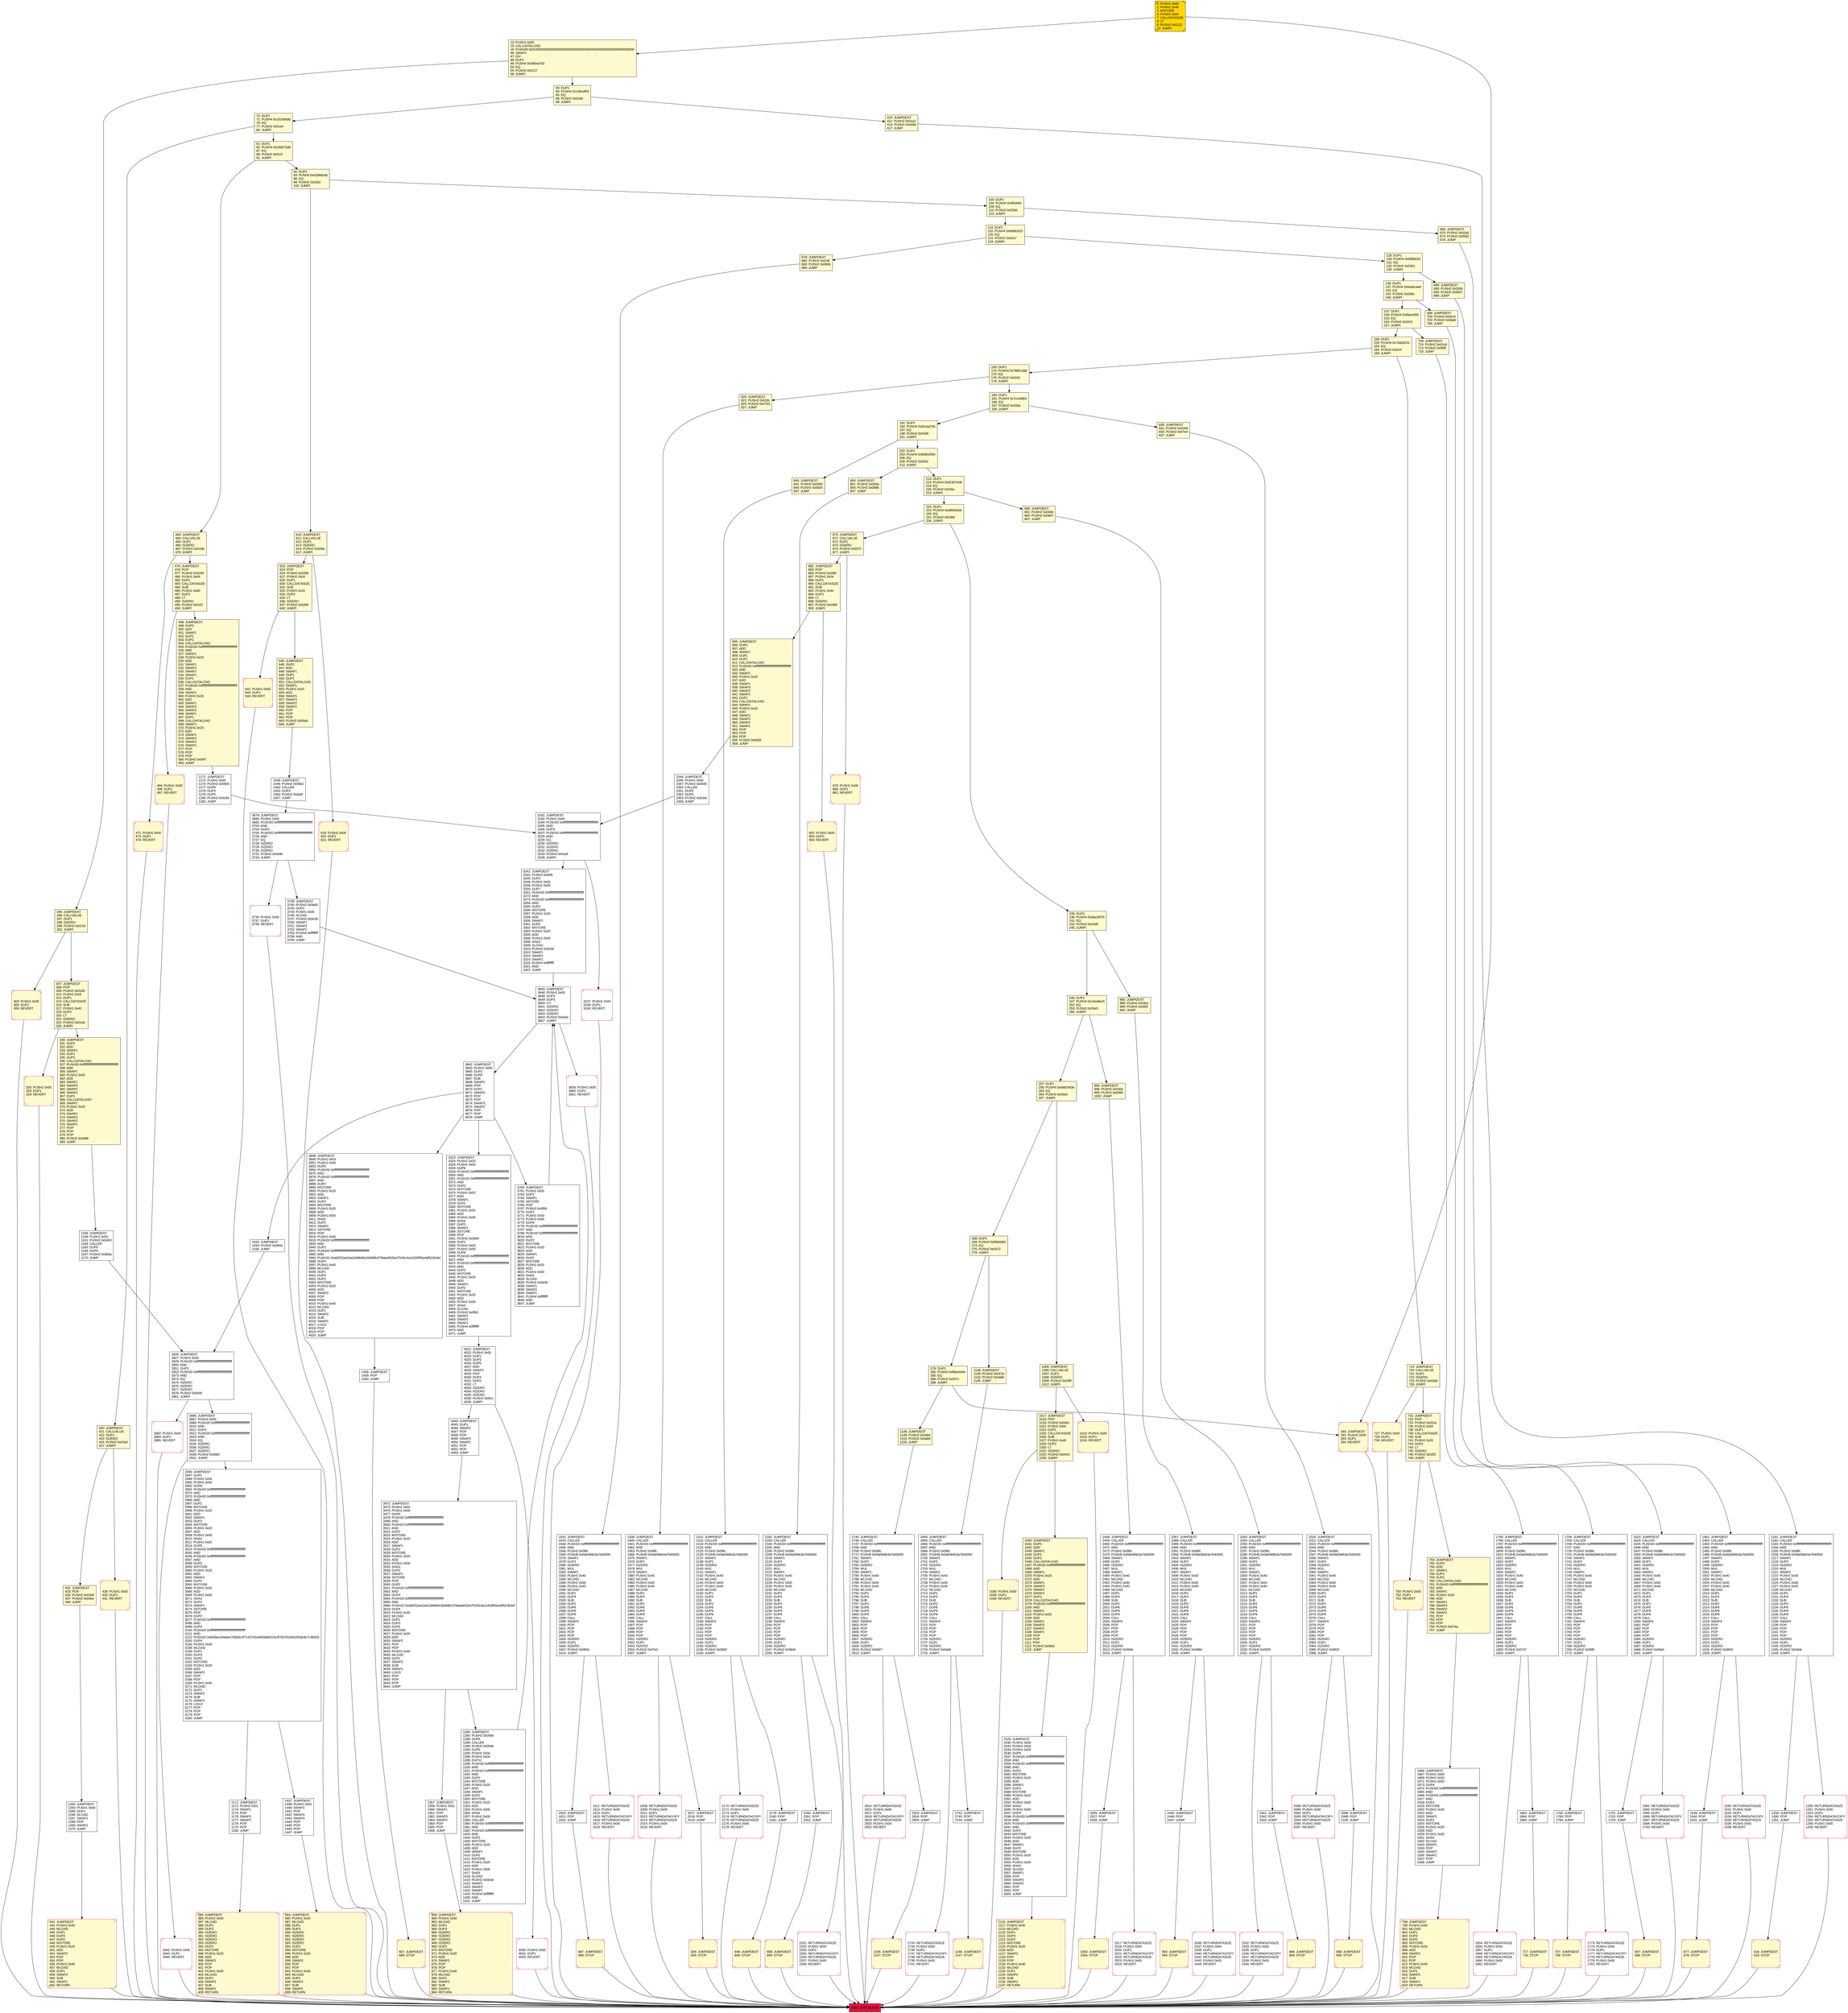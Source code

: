 digraph G {
bgcolor=transparent rankdir=UD;
node [shape=box style=filled color=black fillcolor=white fontname=arial fontcolor=black];
2341 [label="2341: JUMPDEST\l2342: POP\l2343: JUMP\l" ];
985 [label="985: JUMPDEST\l986: PUSH2 0x03e1\l989: PUSH2 0x093f\l992: JUMP\l" fillcolor=lemonchiffon ];
3237 [label="3237: PUSH1 0x00\l3239: DUP1\l3240: REVERT\l" shape=Msquare color=crimson ];
2332 [label="2332: RETURNDATASIZE\l2333: PUSH1 0x00\l2335: DUP1\l2336: RETURNDATACOPY\l2337: RETURNDATASIZE\l2338: PUSH1 0x00\l2340: REVERT\l" shape=Msquare color=crimson ];
441 [label="441: JUMPDEST\l442: PUSH1 0x40\l444: MLOAD\l445: DUP1\l446: DUP3\l447: DUP2\l448: MSTORE\l449: PUSH1 0x20\l451: ADD\l452: SWAP2\l453: POP\l454: POP\l455: PUSH1 0x40\l457: MLOAD\l458: DUP1\l459: SWAP2\l460: SUB\l461: SWAP1\l462: RETURN\l" fillcolor=lemonchiffon shape=Msquare color=crimson ];
428 [label="428: PUSH1 0x00\l430: DUP1\l431: REVERT\l" fillcolor=lemonchiffon shape=Msquare color=crimson ];
59 [label="59: DUP1\l60: PUSH4 0x149caf56\l65: EQ\l66: PUSH2 0x019a\l69: JUMPI\l" fillcolor=lemonchiffon ];
667 [label="667: JUMPDEST\l668: STOP\l" fillcolor=lemonchiffon shape=Msquare color=crimson ];
1156 [label="1156: JUMPDEST\l1157: STOP\l" fillcolor=lemonchiffon shape=Msquare color=crimson ];
850 [label="850: JUMPDEST\l851: PUSH2 0x035a\l854: PUSH2 0x0886\l857: JUMP\l" fillcolor=lemonchiffon ];
2098 [label="2098: JUMPDEST\l2099: POP\l2100: JUMP\l" ];
295 [label="295: JUMPDEST\l296: CALLVALUE\l297: DUP1\l298: ISZERO\l299: PUSH2 0x0133\l302: JUMPI\l" fillcolor=lemonchiffon ];
191 [label="191: DUP1\l192: PUSH4 0x82caa706\l197: EQ\l198: PUSH2 0x0348\l201: JUMPI\l" fillcolor=lemonchiffon ];
995 [label="995: JUMPDEST\l996: PUSH2 0x03eb\l999: PUSH2 0x0990\l1002: JUMP\l" fillcolor=lemonchiffon ];
268 [label="268: DUP1\l269: PUSH4 0xf5bfa0b2\l274: EQ\l275: PUSH2 0x0472\l278: JUMPI\l" fillcolor=lemonchiffon ];
235 [label="235: DUP1\l236: PUSH4 0xaba35f7b\l241: EQ\l242: PUSH2 0x03d9\l245: JUMPI\l" fillcolor=lemonchiffon ];
1785 [label="1785: JUMPDEST\l1786: CALLER\l1787: PUSH20 0xffffffffffffffffffffffffffffffffffffffff\l1808: AND\l1809: PUSH2 0x08fc\l1812: PUSH8 0x0de0b6b3a7640000\l1821: SWAP1\l1822: DUP2\l1823: ISZERO\l1824: MUL\l1825: SWAP1\l1826: PUSH1 0x40\l1828: MLOAD\l1829: PUSH1 0x00\l1831: PUSH1 0x40\l1833: MLOAD\l1834: DUP1\l1835: DUP4\l1836: SUB\l1837: DUP2\l1838: DUP6\l1839: DUP9\l1840: DUP9\l1841: CALL\l1842: SWAP4\l1843: POP\l1844: POP\l1845: POP\l1846: POP\l1847: ISZERO\l1848: DUP1\l1849: ISZERO\l1850: PUSH2 0x0747\l1853: JUMPI\l" ];
3662 [label="3662: JUMPDEST\l3663: PUSH1 0x00\l3665: DUP3\l3666: DUP5\l3667: SUB\l3668: SWAP1\l3669: POP\l3670: DUP1\l3671: SWAP2\l3672: POP\l3673: POP\l3674: SWAP3\l3675: SWAP2\l3676: POP\l3677: POP\l3678: JUMP\l" ];
136 [label="136: DUP1\l137: PUSH4 0x6aa6caa4\l142: EQ\l143: PUSH2 0x02bb\l146: JUMPI\l" fillcolor=lemonchiffon ];
641 [label="641: PUSH1 0x00\l643: DUP1\l644: REVERT\l" fillcolor=lemonchiffon shape=Msquare color=crimson ];
2823 [label="2823: JUMPDEST\l2824: POP\l2825: JUMP\l" ];
622 [label="622: JUMPDEST\l623: POP\l624: PUSH2 0x029b\l627: PUSH1 0x04\l629: DUP1\l630: CALLDATASIZE\l631: SUB\l632: PUSH1 0x20\l634: DUP2\l635: LT\l636: ISZERO\l637: PUSH2 0x0285\l640: JUMPI\l" fillcolor=lemonchiffon ];
2886 [label="2886: JUMPDEST\l2887: PUSH1 0x00\l2889: PUSH20 0xffffffffffffffffffffffffffffffffffffffff\l2910: AND\l2911: DUP4\l2912: PUSH20 0xffffffffffffffffffffffffffffffffffffffff\l2933: AND\l2934: EQ\l2935: ISZERO\l2936: ISZERO\l2937: ISZERO\l2938: PUSH2 0x0b82\l2941: JUMPI\l" ];
1939 [label="1939: JUMPDEST\l1940: CALLER\l1941: PUSH20 0xffffffffffffffffffffffffffffffffffffffff\l1962: AND\l1963: PUSH2 0x08fc\l1966: PUSH8 0x0de0b6b3a7640000\l1975: SWAP1\l1976: DUP2\l1977: ISZERO\l1978: MUL\l1979: SWAP1\l1980: PUSH1 0x40\l1982: MLOAD\l1983: PUSH1 0x00\l1985: PUSH1 0x40\l1987: MLOAD\l1988: DUP1\l1989: DUP4\l1990: SUB\l1991: DUP2\l1992: DUP6\l1993: DUP9\l1994: DUP9\l1995: CALL\l1996: SWAP4\l1997: POP\l1998: POP\l1999: POP\l2000: POP\l2001: ISZERO\l2002: DUP1\l2003: ISZERO\l2004: PUSH2 0x07e1\l2007: JUMPI\l" ];
901 [label="901: PUSH1 0x00\l903: DUP1\l904: REVERT\l" fillcolor=lemonchiffon shape=Msquare color=crimson ];
1539 [label="1539: JUMPDEST\l1540: POP\l1541: JUMP\l" ];
1854 [label="1854: RETURNDATASIZE\l1855: PUSH1 0x00\l1857: DUP1\l1858: RETURNDATACOPY\l1859: RETURNDATASIZE\l1860: PUSH1 0x00\l1862: REVERT\l" shape=Msquare color=crimson ];
290 [label="290: JUMPDEST\l291: PUSH1 0x00\l293: DUP1\l294: REVERT\l" fillcolor=lemonchiffon shape=Msquare color=crimson ];
432 [label="432: JUMPDEST\l433: POP\l434: PUSH2 0x01b9\l437: PUSH2 0x04ee\l440: JUMP\l" fillcolor=lemonchiffon ];
709 [label="709: JUMPDEST\l710: PUSH2 0x02cd\l713: PUSH2 0x06f9\l716: JUMP\l" fillcolor=lemonchiffon ];
2826 [label="2826: JUMPDEST\l2827: PUSH1 0x00\l2829: PUSH20 0xffffffffffffffffffffffffffffffffffffffff\l2850: AND\l2851: DUP3\l2852: PUSH20 0xffffffffffffffffffffffffffffffffffffffff\l2873: AND\l2874: EQ\l2875: ISZERO\l2876: ISZERO\l2877: ISZERO\l2878: PUSH2 0x0b46\l2881: JUMPI\l" ];
697 [label="697: JUMPDEST\l698: STOP\l" fillcolor=lemonchiffon shape=Msquare color=crimson ];
257 [label="257: DUP1\l258: PUSH4 0xdd62ed3e\l263: EQ\l264: PUSH2 0x03ed\l267: JUMPI\l" fillcolor=lemonchiffon ];
677 [label="677: JUMPDEST\l678: STOP\l" fillcolor=lemonchiffon shape=Msquare color=crimson ];
2089 [label="2089: RETURNDATASIZE\l2090: PUSH1 0x00\l2092: DUP1\l2093: RETURNDATACOPY\l2094: RETURNDATASIZE\l2095: PUSH1 0x00\l2097: REVERT\l" shape=Msquare color=crimson ];
3241 [label="3241: JUMPDEST\l3242: PUSH2 0x0cfb\l3245: DUP2\l3246: PUSH1 0x03\l3248: PUSH1 0x00\l3250: DUP7\l3251: PUSH20 0xffffffffffffffffffffffffffffffffffffffff\l3272: AND\l3273: PUSH20 0xffffffffffffffffffffffffffffffffffffffff\l3294: AND\l3295: DUP2\l3296: MSTORE\l3297: PUSH1 0x20\l3299: ADD\l3300: SWAP1\l3301: DUP2\l3302: MSTORE\l3303: PUSH1 0x20\l3305: ADD\l3306: PUSH1 0x00\l3308: SHA3\l3309: SLOAD\l3310: PUSH2 0x0e3d\l3313: SWAP1\l3314: SWAP2\l3315: SWAP1\l3316: PUSH4 0xffffffff\l3321: AND\l3322: JUMP\l" ];
418 [label="418: JUMPDEST\l419: STOP\l" fillcolor=lemonchiffon shape=Msquare color=crimson ];
3735 [label="3735: PUSH1 0x00\l3737: DUP1\l3738: REVERT\l" shape=Msquare color=crimson ];
1171 [label="1171: JUMPDEST\l1172: PUSH1 0x01\l1174: SWAP1\l1175: POP\l1176: SWAP3\l1177: SWAP2\l1178: POP\l1179: POP\l1180: JUMP\l" ];
463 [label="463: JUMPDEST\l464: CALLVALUE\l465: DUP1\l466: ISZERO\l467: PUSH2 0x01db\l470: JUMPI\l" fillcolor=lemonchiffon ];
687 [label="687: JUMPDEST\l688: STOP\l" fillcolor=lemonchiffon shape=Msquare color=crimson ];
1448 [label="1448: JUMPDEST\l1449: PUSH2 0x05b2\l1452: CALLER\l1453: DUP3\l1454: PUSH2 0x0e5f\l1457: JUMP\l" ];
882 [label="882: JUMPDEST\l883: POP\l884: PUSH2 0x03bf\l887: PUSH1 0x04\l889: DUP1\l890: CALLDATASIZE\l891: SUB\l892: PUSH1 0x40\l894: DUP2\l895: LT\l896: ISZERO\l897: PUSH2 0x0389\l900: JUMPI\l" fillcolor=lemonchiffon ];
3323 [label="3323: JUMPDEST\l3324: PUSH1 0x03\l3326: PUSH1 0x00\l3328: DUP6\l3329: PUSH20 0xffffffffffffffffffffffffffffffffffffffff\l3350: AND\l3351: PUSH20 0xffffffffffffffffffffffffffffffffffffffff\l3372: AND\l3373: DUP2\l3374: MSTORE\l3375: PUSH1 0x20\l3377: ADD\l3378: SWAP1\l3379: DUP2\l3380: MSTORE\l3381: PUSH1 0x20\l3383: ADD\l3384: PUSH1 0x00\l3386: SHA3\l3387: DUP2\l3388: SWAP1\l3389: SSTORE\l3390: POP\l3391: PUSH2 0x0d90\l3394: DUP2\l3395: PUSH1 0x03\l3397: PUSH1 0x00\l3399: DUP6\l3400: PUSH20 0xffffffffffffffffffffffffffffffffffffffff\l3421: AND\l3422: PUSH20 0xffffffffffffffffffffffffffffffffffffffff\l3443: AND\l3444: DUP2\l3445: MSTORE\l3446: PUSH1 0x20\l3448: ADD\l3449: SWAP1\l3450: DUP2\l3451: MSTORE\l3452: PUSH1 0x20\l3454: ADD\l3455: PUSH1 0x00\l3457: SHA3\l3458: SLOAD\l3459: PUSH2 0x0fb5\l3462: SWAP1\l3463: SWAP2\l3464: SWAP1\l3465: PUSH4 0xffffffff\l3470: AND\l3471: JUMP\l" ];
1461 [label="1461: JUMPDEST\l1462: CALLER\l1463: PUSH20 0xffffffffffffffffffffffffffffffffffffffff\l1484: AND\l1485: PUSH2 0x08fc\l1488: PUSH8 0x0de0b6b3a7640000\l1497: SWAP1\l1498: DUP2\l1499: ISZERO\l1500: MUL\l1501: SWAP1\l1502: PUSH1 0x40\l1504: MLOAD\l1505: PUSH1 0x00\l1507: PUSH1 0x40\l1509: MLOAD\l1510: DUP1\l1511: DUP4\l1512: SUB\l1513: DUP2\l1514: DUP6\l1515: DUP9\l1516: DUP9\l1517: CALL\l1518: SWAP4\l1519: POP\l1520: POP\l1521: POP\l1522: POP\l1523: ISZERO\l1524: DUP1\l1525: ISZERO\l1526: PUSH2 0x0603\l1529: JUMPI\l" ];
2263 [label="2263: JUMPDEST\l2264: CALLER\l2265: PUSH20 0xffffffffffffffffffffffffffffffffffffffff\l2286: AND\l2287: PUSH2 0x08fc\l2290: PUSH8 0x0de0b6b3a7640000\l2299: SWAP1\l2300: DUP2\l2301: ISZERO\l2302: MUL\l2303: SWAP1\l2304: PUSH1 0x40\l2306: MLOAD\l2307: PUSH1 0x00\l2309: PUSH1 0x40\l2311: MLOAD\l2312: DUP1\l2313: DUP4\l2314: SUB\l2315: DUP2\l2316: DUP6\l2317: DUP9\l2318: DUP9\l2319: CALL\l2320: SWAP4\l2321: POP\l2322: POP\l2323: POP\l2324: POP\l2325: ISZERO\l2326: DUP1\l2327: ISZERO\l2328: PUSH2 0x0925\l2331: JUMPI\l" ];
213 [label="213: DUP1\l214: PUSH4 0x92307e38\l219: EQ\l220: PUSH2 0x035c\l223: JUMPI\l" fillcolor=lemonchiffon ];
103 [label="103: DUP1\l104: PUSH4 0x4f0af4fc\l109: EQ\l110: PUSH2 0x029d\l113: JUMPI\l" fillcolor=lemonchiffon ];
1040 [label="1040: JUMPDEST\l1041: DUP2\l1042: ADD\l1043: SWAP1\l1044: DUP1\l1045: DUP1\l1046: CALLDATALOAD\l1047: PUSH20 0xffffffffffffffffffffffffffffffffffffffff\l1068: AND\l1069: SWAP1\l1070: PUSH1 0x20\l1072: ADD\l1073: SWAP1\l1074: SWAP3\l1075: SWAP2\l1076: SWAP1\l1077: DUP1\l1078: CALLDATALOAD\l1079: PUSH20 0xffffffffffffffffffffffffffffffffffffffff\l1100: AND\l1101: SWAP1\l1102: PUSH1 0x20\l1104: ADD\l1105: SWAP1\l1106: SWAP3\l1107: SWAP2\l1108: SWAP1\l1109: POP\l1110: POP\l1111: POP\l1112: PUSH2 0x09e1\l1115: JUMP\l" fillcolor=lemonchiffon ];
494 [label="494: PUSH1 0x00\l496: DUP1\l497: REVERT\l" fillcolor=lemonchiffon shape=Msquare color=crimson ];
750 [label="750: PUSH1 0x00\l752: DUP1\l753: REVERT\l" fillcolor=lemonchiffon shape=Msquare color=crimson ];
3472 [label="3472: JUMPDEST\l3473: PUSH1 0x03\l3475: PUSH1 0x00\l3477: DUP5\l3478: PUSH20 0xffffffffffffffffffffffffffffffffffffffff\l3499: AND\l3500: PUSH20 0xffffffffffffffffffffffffffffffffffffffff\l3521: AND\l3522: DUP2\l3523: MSTORE\l3524: PUSH1 0x20\l3526: ADD\l3527: SWAP1\l3528: DUP2\l3529: MSTORE\l3530: PUSH1 0x20\l3532: ADD\l3533: PUSH1 0x00\l3535: SHA3\l3536: DUP2\l3537: SWAP1\l3538: SSTORE\l3539: POP\l3540: DUP2\l3541: PUSH20 0xffffffffffffffffffffffffffffffffffffffff\l3562: AND\l3563: DUP4\l3564: PUSH20 0xffffffffffffffffffffffffffffffffffffffff\l3585: AND\l3586: PUSH32 0xddf252ad1be2c89b69c2b068fc378daa952ba7f163c4a11628f55a4df523b3ef\l3619: DUP4\l3620: PUSH1 0x40\l3622: MLOAD\l3623: DUP1\l3624: DUP3\l3625: DUP2\l3626: MSTORE\l3627: PUSH1 0x20\l3629: ADD\l3630: SWAP2\l3631: POP\l3632: POP\l3633: PUSH1 0x40\l3635: MLOAD\l3636: DUP1\l3637: SWAP2\l3638: SUB\l3639: SWAP1\l3640: LOG3\l3641: POP\l3642: POP\l3643: POP\l3644: JUMP\l" ];
1611 [label="1611: RETURNDATASIZE\l1612: PUSH1 0x00\l1614: DUP1\l1615: RETURNDATACOPY\l1616: RETURNDATASIZE\l1617: PUSH1 0x00\l1619: REVERT\l" shape=Msquare color=crimson ];
860 [label="860: JUMPDEST\l861: PUSH2 0x0364\l864: PUSH2 0x08d7\l867: JUMP\l" fillcolor=lemonchiffon ];
1013 [label="1013: PUSH1 0x00\l1015: DUP1\l1016: REVERT\l" fillcolor=lemonchiffon shape=Msquare color=crimson ];
180 [label="180: DUP1\l181: PUSH4 0x7cce880c\l186: EQ\l187: PUSH2 0x033e\l190: JUMPI\l" fillcolor=lemonchiffon ];
707 [label="707: JUMPDEST\l708: STOP\l" fillcolor=lemonchiffon shape=Msquare color=crimson ];
699 [label="699: JUMPDEST\l700: PUSH2 0x02c3\l703: PUSH2 0x06a8\l706: JUMP\l" fillcolor=lemonchiffon ];
717 [label="717: JUMPDEST\l718: STOP\l" fillcolor=lemonchiffon shape=Msquare color=crimson ];
1863 [label="1863: JUMPDEST\l1864: POP\l1865: JUMP\l" ];
2170 [label="2170: RETURNDATASIZE\l2171: PUSH1 0x00\l2173: DUP1\l2174: RETURNDATACOPY\l2175: RETURNDATASIZE\l2176: PUSH1 0x00\l2178: REVERT\l" shape=Msquare color=crimson ];
158 [label="158: DUP1\l159: PUSH4 0x70a08231\l164: EQ\l165: PUSH2 0x02cf\l168: JUMPI\l" fillcolor=lemonchiffon ];
125 [label="125: DUP1\l126: PUSH4 0x58ffa620\l131: EQ\l132: PUSH2 0x02b1\l135: JUMPI\l" fillcolor=lemonchiffon ];
13 [label="13: PUSH1 0x00\l15: CALLDATALOAD\l16: PUSH29 0x0100000000000000000000000000000000000000000000000000000000\l46: SWAP1\l47: DIV\l48: DUP1\l49: PUSH4 0x095ea7b3\l54: EQ\l55: PUSH2 0x0127\l58: JUMPI\l" fillcolor=lemonchiffon ];
1138 [label="1138: JUMPDEST\l1139: PUSH2 0x047a\l1142: PUSH2 0x0a68\l1145: JUMP\l" fillcolor=lemonchiffon ];
3760 [label="3760: JUMPDEST\l3761: PUSH1 0x00\l3763: DUP2\l3764: SWAP1\l3765: SSTORE\l3766: POP\l3767: PUSH2 0x0f08\l3770: DUP2\l3771: PUSH1 0x03\l3773: PUSH1 0x00\l3775: DUP6\l3776: PUSH20 0xffffffffffffffffffffffffffffffffffffffff\l3797: AND\l3798: PUSH20 0xffffffffffffffffffffffffffffffffffffffff\l3819: AND\l3820: DUP2\l3821: MSTORE\l3822: PUSH1 0x20\l3824: ADD\l3825: SWAP1\l3826: DUP2\l3827: MSTORE\l3828: PUSH1 0x20\l3830: ADD\l3831: PUSH1 0x00\l3833: SHA3\l3834: SLOAD\l3835: PUSH2 0x0e3d\l3838: SWAP1\l3839: SWAP2\l3840: SWAP1\l3841: PUSH4 0xffffffff\l3846: AND\l3847: JUMP\l" ];
4040 [label="4040: PUSH1 0x00\l4042: DUP1\l4043: REVERT\l" shape=Msquare color=crimson ];
1181 [label="1181: JUMPDEST\l1182: CALLER\l1183: PUSH20 0xffffffffffffffffffffffffffffffffffffffff\l1204: AND\l1205: PUSH2 0x08fc\l1208: PUSH8 0x0de0b6b3a7640000\l1217: SWAP1\l1218: DUP2\l1219: ISZERO\l1220: MUL\l1221: SWAP1\l1222: PUSH1 0x40\l1224: MLOAD\l1225: PUSH1 0x00\l1227: PUSH1 0x40\l1229: MLOAD\l1230: DUP1\l1231: DUP4\l1232: SUB\l1233: DUP2\l1234: DUP6\l1235: DUP9\l1236: DUP9\l1237: CALL\l1238: SWAP4\l1239: POP\l1240: POP\l1241: POP\l1242: POP\l1243: ISZERO\l1244: DUP1\l1245: ISZERO\l1246: PUSH2 0x04eb\l1249: JUMPI\l" ];
754 [label="754: JUMPDEST\l755: DUP2\l756: ADD\l757: SWAP1\l758: DUP1\l759: DUP1\l760: CALLDATALOAD\l761: PUSH20 0xffffffffffffffffffffffffffffffffffffffff\l782: AND\l783: SWAP1\l784: PUSH1 0x20\l786: ADD\l787: SWAP1\l788: SWAP3\l789: SWAP2\l790: SWAP1\l791: POP\l792: POP\l793: POP\l794: PUSH2 0x074a\l797: JUMP\l" fillcolor=lemonchiffon ];
2664 [label="2664: JUMPDEST\l2665: CALLER\l2666: PUSH20 0xffffffffffffffffffffffffffffffffffffffff\l2687: AND\l2688: PUSH2 0x08fc\l2691: PUSH8 0x0de0b6b3a7640000\l2700: SWAP1\l2701: DUP2\l2702: ISZERO\l2703: MUL\l2704: SWAP1\l2705: PUSH1 0x40\l2707: MLOAD\l2708: PUSH1 0x00\l2710: PUSH1 0x40\l2712: MLOAD\l2713: DUP1\l2714: DUP4\l2715: SUB\l2716: DUP2\l2717: DUP6\l2718: DUP9\l2719: DUP9\l2720: CALL\l2721: SWAP4\l2722: POP\l2723: POP\l2724: POP\l2725: POP\l2726: ISZERO\l2727: DUP1\l2728: ISZERO\l2729: PUSH2 0x0ab6\l2732: JUMPI\l" ];
2367 [label="2367: JUMPDEST\l2368: CALLER\l2369: PUSH20 0xffffffffffffffffffffffffffffffffffffffff\l2390: AND\l2391: PUSH2 0x08fc\l2394: PUSH8 0x0de0b6b3a7640000\l2403: SWAP1\l2404: DUP2\l2405: ISZERO\l2406: MUL\l2407: SWAP1\l2408: PUSH1 0x40\l2410: MLOAD\l2411: PUSH1 0x00\l2413: PUSH1 0x40\l2415: MLOAD\l2416: DUP1\l2417: DUP4\l2418: SUB\l2419: DUP2\l2420: DUP6\l2421: DUP9\l2422: DUP9\l2423: CALL\l2424: SWAP4\l2425: POP\l2426: POP\l2427: POP\l2428: POP\l2429: ISZERO\l2430: DUP1\l2431: ISZERO\l2432: PUSH2 0x098d\l2435: JUMPI\l" ];
92 [label="92: DUP1\l93: PUSH4 0x42966c68\l98: EQ\l99: PUSH2 0x0262\l102: JUMPI\l" fillcolor=lemonchiffon ];
610 [label="610: JUMPDEST\l611: CALLVALUE\l612: DUP1\l613: ISZERO\l614: PUSH2 0x026e\l617: JUMPI\l" fillcolor=lemonchiffon ];
1620 [label="1620: JUMPDEST\l1621: POP\l1622: JUMP\l" ];
2946 [label="2946: JUMPDEST\l2947: DUP1\l2948: PUSH1 0x04\l2950: PUSH1 0x00\l2952: DUP6\l2953: PUSH20 0xffffffffffffffffffffffffffffffffffffffff\l2974: AND\l2975: PUSH20 0xffffffffffffffffffffffffffffffffffffffff\l2996: AND\l2997: DUP2\l2998: MSTORE\l2999: PUSH1 0x20\l3001: ADD\l3002: SWAP1\l3003: DUP2\l3004: MSTORE\l3005: PUSH1 0x20\l3007: ADD\l3008: PUSH1 0x00\l3010: SHA3\l3011: PUSH1 0x00\l3013: DUP5\l3014: PUSH20 0xffffffffffffffffffffffffffffffffffffffff\l3035: AND\l3036: PUSH20 0xffffffffffffffffffffffffffffffffffffffff\l3057: AND\l3058: DUP2\l3059: MSTORE\l3060: PUSH1 0x20\l3062: ADD\l3063: SWAP1\l3064: DUP2\l3065: MSTORE\l3066: PUSH1 0x20\l3068: ADD\l3069: PUSH1 0x00\l3071: SHA3\l3072: DUP2\l3073: SWAP1\l3074: SSTORE\l3075: POP\l3076: DUP2\l3077: PUSH20 0xffffffffffffffffffffffffffffffffffffffff\l3098: AND\l3099: DUP4\l3100: PUSH20 0xffffffffffffffffffffffffffffffffffffffff\l3121: AND\l3122: PUSH32 0x8c5be1e5ebec7d5bd14f71427d1e84f3dd0314c0f7b2291e5b200ac8c7c3b925\l3155: DUP4\l3156: PUSH1 0x40\l3158: MLOAD\l3159: DUP1\l3160: DUP3\l3161: DUP2\l3162: MSTORE\l3163: PUSH1 0x20\l3165: ADD\l3166: SWAP2\l3167: POP\l3168: POP\l3169: PUSH1 0x40\l3171: MLOAD\l3172: DUP1\l3173: SWAP2\l3174: SUB\l3175: SWAP1\l3176: LOG3\l3177: POP\l3178: POP\l3179: POP\l3180: JUMP\l" ];
584 [label="584: JUMPDEST\l585: PUSH1 0x40\l587: MLOAD\l588: DUP1\l589: DUP3\l590: ISZERO\l591: ISZERO\l592: ISZERO\l593: ISZERO\l594: DUP2\l595: MSTORE\l596: PUSH1 0x20\l598: ADD\l599: SWAP2\l600: POP\l601: POP\l602: PUSH1 0x40\l604: MLOAD\l605: DUP1\l606: SWAP2\l607: SUB\l608: SWAP1\l609: RETURN\l" fillcolor=lemonchiffon shape=Msquare color=crimson ];
2344 [label="2344: JUMPDEST\l2345: PUSH1 0x00\l2347: PUSH2 0x0935\l2350: CALLER\l2351: DUP5\l2352: DUP5\l2353: PUSH2 0x0c6d\l2356: JUMP\l" ];
993 [label="993: JUMPDEST\l994: STOP\l" fillcolor=lemonchiffon shape=Msquare color=crimson ];
471 [label="471: PUSH1 0x00\l473: DUP1\l474: REVERT\l" fillcolor=lemonchiffon shape=Msquare color=crimson ];
727 [label="727: PUSH1 0x00\l729: DUP1\l730: REVERT\l" fillcolor=lemonchiffon shape=Msquare color=crimson ];
689 [label="689: JUMPDEST\l690: PUSH2 0x02b9\l693: PUSH2 0x0657\l696: JUMP\l" fillcolor=lemonchiffon ];
1017 [label="1017: JUMPDEST\l1018: POP\l1019: PUSH2 0x045c\l1022: PUSH1 0x04\l1024: DUP1\l1025: CALLDATASIZE\l1026: SUB\l1027: PUSH1 0x40\l1029: DUP2\l1030: LT\l1031: ISZERO\l1032: PUSH2 0x0410\l1035: JUMPI\l" fillcolor=lemonchiffon ];
1003 [label="1003: JUMPDEST\l1004: STOP\l" fillcolor=lemonchiffon shape=Msquare color=crimson ];
1158 [label="1158: JUMPDEST\l1159: PUSH1 0x00\l1161: PUSH2 0x0493\l1164: CALLER\l1165: DUP5\l1166: DUP5\l1167: PUSH2 0x0b0a\l1170: JUMP\l" ];
1701 [label="1701: JUMPDEST\l1702: POP\l1703: JUMP\l" ];
959 [label="959: JUMPDEST\l960: PUSH1 0x40\l962: MLOAD\l963: DUP1\l964: DUP3\l965: ISZERO\l966: ISZERO\l967: ISZERO\l968: ISZERO\l969: DUP2\l970: MSTORE\l971: PUSH1 0x20\l973: ADD\l974: SWAP2\l975: POP\l976: POP\l977: PUSH1 0x40\l979: MLOAD\l980: DUP1\l981: SWAP2\l982: SUB\l983: SWAP1\l984: RETURN\l" fillcolor=lemonchiffon shape=Msquare color=crimson ];
246 [label="246: DUP1\l247: PUSH4 0xc3ea9ec5\l252: EQ\l253: PUSH2 0x03e3\l256: JUMPI\l" fillcolor=lemonchiffon ];
1866 [label="1866: JUMPDEST\l1867: PUSH1 0x00\l1869: PUSH1 0x03\l1871: PUSH1 0x00\l1873: DUP4\l1874: PUSH20 0xffffffffffffffffffffffffffffffffffffffff\l1895: AND\l1896: PUSH20 0xffffffffffffffffffffffffffffffffffffffff\l1917: AND\l1918: DUP2\l1919: MSTORE\l1920: PUSH1 0x20\l1922: ADD\l1923: SWAP1\l1924: DUP2\l1925: MSTORE\l1926: PUSH1 0x20\l1928: ADD\l1929: PUSH1 0x00\l1931: SHA3\l1932: SLOAD\l1933: SWAP1\l1934: POP\l1935: SWAP2\l1936: SWAP1\l1937: POP\l1938: JUMP\l" ];
1692 [label="1692: RETURNDATASIZE\l1693: PUSH1 0x00\l1695: DUP1\l1696: RETURNDATACOPY\l1697: RETURNDATASIZE\l1698: PUSH1 0x00\l1700: REVERT\l" shape=Msquare color=crimson ];
147 [label="147: DUP1\l148: PUSH4 0x6faec000\l153: EQ\l154: PUSH2 0x02c5\l157: JUMPI\l" fillcolor=lemonchiffon ];
224 [label="224: DUP1\l225: PUSH4 0xa9059cbb\l230: EQ\l231: PUSH2 0x0366\l234: JUMPI\l" fillcolor=lemonchiffon ];
3739 [label="3739: JUMPDEST\l3740: PUSH2 0x0eb0\l3743: DUP2\l3744: PUSH1 0x00\l3746: SLOAD\l3747: PUSH2 0x0e3d\l3750: SWAP1\l3751: SWAP2\l3752: SWAP1\l3753: PUSH4 0xffffffff\l3758: AND\l3759: JUMP\l" ];
303 [label="303: PUSH1 0x00\l305: DUP1\l306: REVERT\l" fillcolor=lemonchiffon shape=Msquare color=crimson ];
645 [label="645: JUMPDEST\l646: DUP2\l647: ADD\l648: SWAP1\l649: DUP1\l650: DUP1\l651: CALLDATALOAD\l652: SWAP1\l653: PUSH1 0x20\l655: ADD\l656: SWAP1\l657: SWAP3\l658: SWAP2\l659: SWAP1\l660: POP\l661: POP\l662: POP\l663: PUSH2 0x05a8\l666: JUMP\l" fillcolor=lemonchiffon ];
202 [label="202: DUP1\l203: PUSH4 0x908025b4\l208: EQ\l209: PUSH2 0x0352\l212: JUMPI\l" fillcolor=lemonchiffon ];
2742 [label="2742: JUMPDEST\l2743: POP\l2744: JUMP\l" ];
1542 [label="1542: JUMPDEST\l1543: CALLER\l1544: PUSH20 0xffffffffffffffffffffffffffffffffffffffff\l1565: AND\l1566: PUSH2 0x08fc\l1569: PUSH8 0x0de0b6b3a7640000\l1578: SWAP1\l1579: DUP2\l1580: ISZERO\l1581: MUL\l1582: SWAP1\l1583: PUSH1 0x40\l1585: MLOAD\l1586: PUSH1 0x00\l1588: PUSH1 0x40\l1590: MLOAD\l1591: DUP1\l1592: DUP4\l1593: SUB\l1594: DUP2\l1595: DUP6\l1596: DUP9\l1597: DUP9\l1598: CALL\l1599: SWAP4\l1600: POP\l1601: POP\l1602: POP\l1603: POP\l1604: ISZERO\l1605: DUP1\l1606: ISZERO\l1607: PUSH2 0x0654\l1610: JUMPI\l" ];
1458 [label="1458: JUMPDEST\l1459: POP\l1460: JUMP\l" ];
3848 [label="3848: JUMPDEST\l3849: PUSH1 0x03\l3851: PUSH1 0x00\l3853: DUP5\l3854: PUSH20 0xffffffffffffffffffffffffffffffffffffffff\l3875: AND\l3876: PUSH20 0xffffffffffffffffffffffffffffffffffffffff\l3897: AND\l3898: DUP2\l3899: MSTORE\l3900: PUSH1 0x20\l3902: ADD\l3903: SWAP1\l3904: DUP2\l3905: MSTORE\l3906: PUSH1 0x20\l3908: ADD\l3909: PUSH1 0x00\l3911: SHA3\l3912: DUP2\l3913: SWAP1\l3914: SSTORE\l3915: POP\l3916: PUSH1 0x00\l3918: PUSH20 0xffffffffffffffffffffffffffffffffffffffff\l3939: AND\l3940: DUP3\l3941: PUSH20 0xffffffffffffffffffffffffffffffffffffffff\l3962: AND\l3963: PUSH32 0xddf252ad1be2c89b69c2b068fc378daa952ba7f163c4a11628f55a4df523b3ef\l3996: DUP4\l3997: PUSH1 0x40\l3999: MLOAD\l4000: DUP1\l4001: DUP3\l4002: DUP2\l4003: MSTORE\l4004: PUSH1 0x20\l4006: ADD\l4007: SWAP2\l4008: POP\l4009: POP\l4010: PUSH1 0x40\l4012: MLOAD\l4013: DUP1\l4014: SWAP2\l4015: SUB\l4016: SWAP1\l4017: LOG3\l4018: POP\l4019: POP\l4020: JUMP\l" ];
830 [label="830: JUMPDEST\l831: PUSH2 0x0346\l834: PUSH2 0x07e4\l837: JUMP\l" fillcolor=lemonchiffon ];
679 [label="679: JUMPDEST\l680: PUSH2 0x02af\l683: PUSH2 0x0606\l686: JUMP\l" fillcolor=lemonchiffon ];
1437 [label="1437: JUMPDEST\l1438: PUSH1 0x01\l1440: SWAP1\l1441: POP\l1442: SWAP4\l1443: SWAP3\l1444: POP\l1445: POP\l1446: POP\l1447: JUMP\l" ];
2357 [label="2357: JUMPDEST\l2358: PUSH1 0x01\l2360: SWAP1\l2361: POP\l2362: SWAP3\l2363: SWAP2\l2364: POP\l2365: POP\l2366: JUMP\l" ];
2436 [label="2436: RETURNDATASIZE\l2437: PUSH1 0x00\l2439: DUP1\l2440: RETURNDATACOPY\l2441: RETURNDATASIZE\l2442: PUSH1 0x00\l2444: REVERT\l" shape=Msquare color=crimson ];
3645 [label="3645: JUMPDEST\l3646: PUSH1 0x00\l3648: DUP3\l3649: DUP3\l3650: GT\l3651: ISZERO\l3652: ISZERO\l3653: ISZERO\l3654: PUSH2 0x0e4e\l3657: JUMPI\l" ];
4044 [label="4044: JUMPDEST\l4045: DUP1\l4046: SWAP2\l4047: POP\l4048: POP\l4049: SWAP3\l4050: SWAP2\l4051: POP\l4052: POP\l4053: JUMP\l" ];
2448 [label="2448: JUMPDEST\l2449: CALLER\l2450: PUSH20 0xffffffffffffffffffffffffffffffffffffffff\l2471: AND\l2472: PUSH2 0x08fc\l2475: PUSH8 0x0de0b6b3a7640000\l2484: SWAP1\l2485: DUP2\l2486: ISZERO\l2487: MUL\l2488: SWAP1\l2489: PUSH1 0x40\l2491: MLOAD\l2492: PUSH1 0x00\l2494: PUSH1 0x40\l2496: MLOAD\l2497: DUP1\l2498: DUP4\l2499: SUB\l2500: DUP2\l2501: DUP6\l2502: DUP9\l2503: DUP9\l2504: CALL\l2505: SWAP4\l2506: POP\l2507: POP\l2508: POP\l2509: POP\l2510: ISZERO\l2511: DUP1\l2512: ISZERO\l2513: PUSH2 0x09de\l2516: JUMPI\l" ];
2179 [label="2179: JUMPDEST\l2180: POP\l2181: JUMP\l" ];
114 [label="114: DUP1\l115: PUSH4 0x58d9161f\l120: EQ\l121: PUSH2 0x02a7\l124: JUMPI\l" fillcolor=lemonchiffon ];
828 [label="828: JUMPDEST\l829: STOP\l" fillcolor=lemonchiffon shape=Msquare color=crimson ];
2020 [label="2020: JUMPDEST\l2021: CALLER\l2022: PUSH20 0xffffffffffffffffffffffffffffffffffffffff\l2043: AND\l2044: PUSH2 0x08fc\l2047: PUSH8 0x0de0b6b3a7640000\l2056: SWAP1\l2057: DUP2\l2058: ISZERO\l2059: MUL\l2060: SWAP1\l2061: PUSH1 0x40\l2063: MLOAD\l2064: PUSH1 0x00\l2066: PUSH1 0x40\l2068: MLOAD\l2069: DUP1\l2070: DUP4\l2071: SUB\l2072: DUP2\l2073: DUP6\l2074: DUP9\l2075: DUP9\l2076: CALL\l2077: SWAP4\l2078: POP\l2079: POP\l2080: POP\l2081: POP\l2082: ISZERO\l2083: DUP1\l2084: ISZERO\l2085: PUSH2 0x0832\l2088: JUMPI\l" ];
2445 [label="2445: JUMPDEST\l2446: POP\l2447: JUMP\l" ];
81 [label="81: DUP1\l82: PUSH4 0x23b872dd\l87: EQ\l88: PUSH2 0x01cf\l91: JUMPI\l" fillcolor=lemonchiffon ];
798 [label="798: JUMPDEST\l799: PUSH1 0x40\l801: MLOAD\l802: DUP1\l803: DUP3\l804: DUP2\l805: MSTORE\l806: PUSH1 0x20\l808: ADD\l809: SWAP2\l810: POP\l811: POP\l812: PUSH1 0x40\l814: MLOAD\l815: DUP1\l816: SWAP2\l817: SUB\l818: SWAP1\l819: RETURN\l" fillcolor=lemonchiffon shape=Msquare color=crimson ];
1036 [label="1036: PUSH1 0x00\l1038: DUP1\l1039: REVERT\l" fillcolor=lemonchiffon shape=Msquare color=crimson ];
2529 [label="2529: JUMPDEST\l2530: PUSH1 0x00\l2532: PUSH1 0x04\l2534: PUSH1 0x00\l2536: DUP5\l2537: PUSH20 0xffffffffffffffffffffffffffffffffffffffff\l2558: AND\l2559: PUSH20 0xffffffffffffffffffffffffffffffffffffffff\l2580: AND\l2581: DUP2\l2582: MSTORE\l2583: PUSH1 0x20\l2585: ADD\l2586: SWAP1\l2587: DUP2\l2588: MSTORE\l2589: PUSH1 0x20\l2591: ADD\l2592: PUSH1 0x00\l2594: SHA3\l2595: PUSH1 0x00\l2597: DUP4\l2598: PUSH20 0xffffffffffffffffffffffffffffffffffffffff\l2619: AND\l2620: PUSH20 0xffffffffffffffffffffffffffffffffffffffff\l2641: AND\l2642: DUP2\l2643: MSTORE\l2644: PUSH1 0x20\l2646: ADD\l2647: SWAP1\l2648: DUP2\l2649: MSTORE\l2650: PUSH1 0x20\l2652: ADD\l2653: PUSH1 0x00\l2655: SHA3\l2656: SLOAD\l2657: SWAP1\l2658: POP\l2659: SWAP3\l2660: SWAP2\l2661: POP\l2662: POP\l2663: JUMP\l" ];
731 [label="731: JUMPDEST\l732: POP\l733: PUSH2 0x031e\l736: PUSH1 0x04\l738: DUP1\l739: CALLDATASIZE\l740: SUB\l741: PUSH1 0x20\l743: DUP2\l744: LT\l745: ISZERO\l746: PUSH2 0x02f2\l749: JUMPI\l" fillcolor=lemonchiffon ];
905 [label="905: JUMPDEST\l906: DUP2\l907: ADD\l908: SWAP1\l909: DUP1\l910: DUP1\l911: CALLDATALOAD\l912: PUSH20 0xffffffffffffffffffffffffffffffffffffffff\l933: AND\l934: SWAP1\l935: PUSH1 0x20\l937: ADD\l938: SWAP1\l939: SWAP3\l940: SWAP2\l941: SWAP1\l942: DUP1\l943: CALLDATALOAD\l944: SWAP1\l945: PUSH1 0x20\l947: ADD\l948: SWAP1\l949: SWAP3\l950: SWAP2\l951: SWAP1\l952: POP\l953: POP\l954: POP\l955: PUSH2 0x0928\l958: JUMP\l" fillcolor=lemonchiffon ];
2182 [label="2182: JUMPDEST\l2183: CALLER\l2184: PUSH20 0xffffffffffffffffffffffffffffffffffffffff\l2205: AND\l2206: PUSH2 0x08fc\l2209: PUSH8 0x0de0b6b3a7640000\l2218: SWAP1\l2219: DUP2\l2220: ISZERO\l2221: MUL\l2222: SWAP1\l2223: PUSH1 0x40\l2225: MLOAD\l2226: PUSH1 0x00\l2228: PUSH1 0x40\l2230: MLOAD\l2231: DUP1\l2232: DUP4\l2233: SUB\l2234: DUP2\l2235: DUP6\l2236: DUP9\l2237: DUP9\l2238: CALL\l2239: SWAP4\l2240: POP\l2241: POP\l2242: POP\l2243: POP\l2244: ISZERO\l2245: DUP1\l2246: ISZERO\l2247: PUSH2 0x08d4\l2250: JUMPI\l" ];
719 [label="719: JUMPDEST\l720: CALLVALUE\l721: DUP1\l722: ISZERO\l723: PUSH2 0x02db\l726: JUMPI\l" fillcolor=lemonchiffon ];
1271 [label="1271: JUMPDEST\l1272: PUSH1 0x00\l1274: PUSH2 0x0504\l1277: DUP5\l1278: DUP5\l1279: DUP5\l1280: PUSH2 0x0c6d\l1283: JUMP\l" ];
2733 [label="2733: RETURNDATASIZE\l2734: PUSH1 0x00\l2736: DUP1\l2737: RETURNDATACOPY\l2738: RETURNDATASIZE\l2739: PUSH1 0x00\l2741: REVERT\l" shape=Msquare color=crimson ];
669 [label="669: JUMPDEST\l670: PUSH2 0x02a5\l673: PUSH2 0x05b5\l676: JUMP\l" fillcolor=lemonchiffon ];
384 [label="384: JUMPDEST\l385: PUSH1 0x40\l387: MLOAD\l388: DUP1\l389: DUP3\l390: ISZERO\l391: ISZERO\l392: ISZERO\l393: ISZERO\l394: DUP2\l395: MSTORE\l396: PUSH1 0x20\l398: ADD\l399: SWAP2\l400: POP\l401: POP\l402: PUSH1 0x40\l404: MLOAD\l405: DUP1\l406: SWAP2\l407: SUB\l408: SWAP1\l409: RETURN\l" fillcolor=lemonchiffon shape=Msquare color=crimson ];
2008 [label="2008: RETURNDATASIZE\l2009: PUSH1 0x00\l2011: DUP1\l2012: RETURNDATACOPY\l2013: RETURNDATASIZE\l2014: PUSH1 0x00\l2016: REVERT\l" shape=Msquare color=crimson ];
848 [label="848: JUMPDEST\l849: STOP\l" fillcolor=lemonchiffon shape=Msquare color=crimson ];
2017 [label="2017: JUMPDEST\l2018: POP\l2019: JUMP\l" ];
1262 [label="1262: JUMPDEST\l1263: PUSH1 0x00\l1265: DUP1\l1266: SLOAD\l1267: SWAP1\l1268: POP\l1269: SWAP1\l1270: JUMP\l" ];
1432 [label="1432: JUMPDEST\l1433: PUSH2 0x0b0a\l1436: JUMP\l" ];
279 [label="279: DUP1\l280: PUSH4 0xf8be4d4e\l285: EQ\l286: PUSH2 0x047c\l289: JUMPI\l" fillcolor=lemonchiffon ];
618 [label="618: PUSH1 0x00\l620: DUP1\l621: REVERT\l" fillcolor=lemonchiffon shape=Msquare color=crimson ];
820 [label="820: JUMPDEST\l821: PUSH2 0x033c\l824: PUSH2 0x0793\l827: JUMP\l" fillcolor=lemonchiffon ];
1259 [label="1259: JUMPDEST\l1260: POP\l1261: JUMP\l" ];
330 [label="330: JUMPDEST\l331: DUP2\l332: ADD\l333: SWAP1\l334: DUP1\l335: DUP1\l336: CALLDATALOAD\l337: PUSH20 0xffffffffffffffffffffffffffffffffffffffff\l358: AND\l359: SWAP1\l360: PUSH1 0x20\l362: ADD\l363: SWAP1\l364: SWAP3\l365: SWAP2\l366: SWAP1\l367: DUP1\l368: CALLDATALOAD\l369: SWAP1\l370: PUSH1 0x20\l372: ADD\l373: SWAP1\l374: SWAP3\l375: SWAP2\l376: SWAP1\l377: POP\l378: POP\l379: POP\l380: PUSH2 0x0486\l383: JUMP\l" fillcolor=lemonchiffon ];
858 [label="858: JUMPDEST\l859: STOP\l" fillcolor=lemonchiffon shape=Msquare color=crimson ];
2517 [label="2517: RETURNDATASIZE\l2518: PUSH1 0x00\l2520: DUP1\l2521: RETURNDATACOPY\l2522: RETURNDATASIZE\l2523: PUSH1 0x00\l2525: REVERT\l" shape=Msquare color=crimson ];
878 [label="878: PUSH1 0x00\l880: DUP1\l881: REVERT\l" fillcolor=lemonchiffon shape=Msquare color=crimson ];
1284 [label="1284: JUMPDEST\l1285: PUSH2 0x059d\l1288: DUP5\l1289: CALLER\l1290: PUSH2 0x0598\l1293: DUP6\l1294: PUSH1 0x04\l1296: PUSH1 0x00\l1298: DUP11\l1299: PUSH20 0xffffffffffffffffffffffffffffffffffffffff\l1320: AND\l1321: PUSH20 0xffffffffffffffffffffffffffffffffffffffff\l1342: AND\l1343: DUP2\l1344: MSTORE\l1345: PUSH1 0x20\l1347: ADD\l1348: SWAP1\l1349: DUP2\l1350: MSTORE\l1351: PUSH1 0x20\l1353: ADD\l1354: PUSH1 0x00\l1356: SHA3\l1357: PUSH1 0x00\l1359: CALLER\l1360: PUSH20 0xffffffffffffffffffffffffffffffffffffffff\l1381: AND\l1382: PUSH20 0xffffffffffffffffffffffffffffffffffffffff\l1403: AND\l1404: DUP2\l1405: MSTORE\l1406: PUSH1 0x20\l1408: ADD\l1409: SWAP1\l1410: DUP2\l1411: MSTORE\l1412: PUSH1 0x20\l1414: ADD\l1415: PUSH1 0x00\l1417: SHA3\l1418: SLOAD\l1419: PUSH2 0x0e3d\l1422: SWAP1\l1423: SWAP2\l1424: SWAP1\l1425: PUSH4 0xffffffff\l1430: AND\l1431: JUMP\l" ];
2251 [label="2251: RETURNDATASIZE\l2252: PUSH1 0x00\l2254: DUP1\l2255: RETURNDATACOPY\l2256: RETURNDATASIZE\l2257: PUSH1 0x00\l2259: REVERT\l" shape=Msquare color=crimson ];
169 [label="169: DUP1\l170: PUSH4 0x788913ab\l175: EQ\l176: PUSH2 0x0334\l179: JUMPI\l" fillcolor=lemonchiffon ];
1782 [label="1782: JUMPDEST\l1783: POP\l1784: JUMP\l" ];
838 [label="838: JUMPDEST\l839: STOP\l" fillcolor=lemonchiffon shape=Msquare color=crimson ];
3181 [label="3181: JUMPDEST\l3182: PUSH1 0x00\l3184: PUSH20 0xffffffffffffffffffffffffffffffffffffffff\l3205: AND\l3206: DUP3\l3207: PUSH20 0xffffffffffffffffffffffffffffffffffffffff\l3228: AND\l3229: EQ\l3230: ISZERO\l3231: ISZERO\l3232: ISZERO\l3233: PUSH2 0x0ca9\l3236: JUMPI\l" ];
1148 [label="1148: JUMPDEST\l1149: PUSH2 0x0484\l1152: PUSH2 0x0ab9\l1155: JUMP\l" fillcolor=lemonchiffon ];
4054 [label="4054: EXIT BLOCK\l" fillcolor=crimson ];
420 [label="420: JUMPDEST\l421: CALLVALUE\l422: DUP1\l423: ISZERO\l424: PUSH2 0x01b0\l427: JUMPI\l" fillcolor=lemonchiffon ];
3679 [label="3679: JUMPDEST\l3680: PUSH1 0x00\l3682: PUSH20 0xffffffffffffffffffffffffffffffffffffffff\l3703: AND\l3704: DUP3\l3705: PUSH20 0xffffffffffffffffffffffffffffffffffffffff\l3726: AND\l3727: EQ\l3728: ISZERO\l3729: ISZERO\l3730: ISZERO\l3731: PUSH2 0x0e9b\l3734: JUMPI\l" ];
498 [label="498: JUMPDEST\l499: DUP2\l500: ADD\l501: SWAP1\l502: DUP1\l503: DUP1\l504: CALLDATALOAD\l505: PUSH20 0xffffffffffffffffffffffffffffffffffffffff\l526: AND\l527: SWAP1\l528: PUSH1 0x20\l530: ADD\l531: SWAP1\l532: SWAP3\l533: SWAP2\l534: SWAP1\l535: DUP1\l536: CALLDATALOAD\l537: PUSH20 0xffffffffffffffffffffffffffffffffffffffff\l558: AND\l559: SWAP1\l560: PUSH1 0x20\l562: ADD\l563: SWAP1\l564: SWAP3\l565: SWAP2\l566: SWAP1\l567: DUP1\l568: CALLDATALOAD\l569: SWAP1\l570: PUSH1 0x20\l572: ADD\l573: SWAP1\l574: SWAP3\l575: SWAP2\l576: SWAP1\l577: POP\l578: POP\l579: POP\l580: PUSH2 0x04f7\l583: JUMP\l" fillcolor=lemonchiffon ];
2942 [label="2942: PUSH1 0x00\l2944: DUP1\l2945: REVERT\l" shape=Msquare color=crimson ];
1530 [label="1530: RETURNDATASIZE\l1531: PUSH1 0x00\l1533: DUP1\l1534: RETURNDATACOPY\l1535: RETURNDATASIZE\l1536: PUSH1 0x00\l1538: REVERT\l" shape=Msquare color=crimson ];
2882 [label="2882: PUSH1 0x00\l2884: DUP1\l2885: REVERT\l" shape=Msquare color=crimson ];
2814 [label="2814: RETURNDATASIZE\l2815: PUSH1 0x00\l2817: DUP1\l2818: RETURNDATACOPY\l2819: RETURNDATASIZE\l2820: PUSH1 0x00\l2822: REVERT\l" shape=Msquare color=crimson ];
0 [label="0: PUSH1 0x80\l2: PUSH1 0x40\l4: MSTORE\l5: PUSH1 0x04\l7: CALLDATASIZE\l8: LT\l9: PUSH2 0x0122\l12: JUMPI\l" fillcolor=lemonchiffon shape=Msquare fillcolor=gold ];
326 [label="326: PUSH1 0x00\l328: DUP1\l329: REVERT\l" fillcolor=lemonchiffon shape=Msquare color=crimson ];
1623 [label="1623: JUMPDEST\l1624: CALLER\l1625: PUSH20 0xffffffffffffffffffffffffffffffffffffffff\l1646: AND\l1647: PUSH2 0x08fc\l1650: PUSH8 0x0de0b6b3a7640000\l1659: SWAP1\l1660: DUP2\l1661: ISZERO\l1662: MUL\l1663: SWAP1\l1664: PUSH1 0x40\l1666: MLOAD\l1667: PUSH1 0x00\l1669: PUSH1 0x40\l1671: MLOAD\l1672: DUP1\l1673: DUP4\l1674: SUB\l1675: DUP2\l1676: DUP6\l1677: DUP9\l1678: DUP9\l1679: CALL\l1680: SWAP4\l1681: POP\l1682: POP\l1683: POP\l1684: POP\l1685: ISZERO\l1686: DUP1\l1687: ISZERO\l1688: PUSH2 0x06a5\l1691: JUMPI\l" ];
3658 [label="3658: PUSH1 0x00\l3660: DUP1\l3661: REVERT\l" shape=Msquare color=crimson ];
475 [label="475: JUMPDEST\l476: POP\l477: PUSH2 0x0248\l480: PUSH1 0x04\l482: DUP1\l483: CALLDATASIZE\l484: SUB\l485: PUSH1 0x60\l487: DUP2\l488: LT\l489: ISZERO\l490: PUSH2 0x01f2\l493: JUMPI\l" fillcolor=lemonchiffon ];
4021 [label="4021: JUMPDEST\l4022: PUSH1 0x00\l4024: DUP1\l4025: DUP3\l4026: DUP5\l4027: ADD\l4028: SWAP1\l4029: POP\l4030: DUP4\l4031: DUP2\l4032: LT\l4033: ISZERO\l4034: ISZERO\l4035: ISZERO\l4036: PUSH2 0x0fcc\l4039: JUMPI\l" ];
1146 [label="1146: JUMPDEST\l1147: STOP\l" fillcolor=lemonchiffon shape=Msquare color=crimson ];
1116 [label="1116: JUMPDEST\l1117: PUSH1 0x40\l1119: MLOAD\l1120: DUP1\l1121: DUP3\l1122: DUP2\l1123: MSTORE\l1124: PUSH1 0x20\l1126: ADD\l1127: SWAP2\l1128: POP\l1129: POP\l1130: PUSH1 0x40\l1132: MLOAD\l1133: DUP1\l1134: SWAP2\l1135: SUB\l1136: SWAP1\l1137: RETURN\l" fillcolor=lemonchiffon shape=Msquare color=crimson ];
1704 [label="1704: JUMPDEST\l1705: CALLER\l1706: PUSH20 0xffffffffffffffffffffffffffffffffffffffff\l1727: AND\l1728: PUSH2 0x08fc\l1731: PUSH8 0x0de0b6b3a7640000\l1740: SWAP1\l1741: DUP2\l1742: ISZERO\l1743: MUL\l1744: SWAP1\l1745: PUSH1 0x40\l1747: MLOAD\l1748: PUSH1 0x00\l1750: PUSH1 0x40\l1752: MLOAD\l1753: DUP1\l1754: DUP4\l1755: SUB\l1756: DUP2\l1757: DUP6\l1758: DUP9\l1759: DUP9\l1760: CALL\l1761: SWAP4\l1762: POP\l1763: POP\l1764: POP\l1765: POP\l1766: ISZERO\l1767: DUP1\l1768: ISZERO\l1769: PUSH2 0x06f6\l1772: JUMPI\l" ];
868 [label="868: JUMPDEST\l869: STOP\l" fillcolor=lemonchiffon shape=Msquare color=crimson ];
2745 [label="2745: JUMPDEST\l2746: CALLER\l2747: PUSH20 0xffffffffffffffffffffffffffffffffffffffff\l2768: AND\l2769: PUSH2 0x08fc\l2772: PUSH8 0x0de0b6b3a7640000\l2781: SWAP1\l2782: DUP2\l2783: ISZERO\l2784: MUL\l2785: SWAP1\l2786: PUSH1 0x40\l2788: MLOAD\l2789: PUSH1 0x00\l2791: PUSH1 0x40\l2793: MLOAD\l2794: DUP1\l2795: DUP4\l2796: SUB\l2797: DUP2\l2798: DUP6\l2799: DUP9\l2800: DUP9\l2801: CALL\l2802: SWAP4\l2803: POP\l2804: POP\l2805: POP\l2806: POP\l2807: ISZERO\l2808: DUP1\l2809: ISZERO\l2810: PUSH2 0x0b07\l2813: JUMPI\l" ];
2260 [label="2260: JUMPDEST\l2261: POP\l2262: JUMP\l" ];
870 [label="870: JUMPDEST\l871: CALLVALUE\l872: DUP1\l873: ISZERO\l874: PUSH2 0x0372\l877: JUMPI\l" fillcolor=lemonchiffon ];
70 [label="70: DUP1\l71: PUSH4 0x18160ddd\l76: EQ\l77: PUSH2 0x01a4\l80: JUMPI\l" fillcolor=lemonchiffon ];
1773 [label="1773: RETURNDATASIZE\l1774: PUSH1 0x00\l1776: DUP1\l1777: RETURNDATACOPY\l1778: RETURNDATASIZE\l1779: PUSH1 0x00\l1781: REVERT\l" shape=Msquare color=crimson ];
840 [label="840: JUMPDEST\l841: PUSH2 0x0350\l844: PUSH2 0x0835\l847: JUMP\l" fillcolor=lemonchiffon ];
2101 [label="2101: JUMPDEST\l2102: CALLER\l2103: PUSH20 0xffffffffffffffffffffffffffffffffffffffff\l2124: AND\l2125: PUSH2 0x08fc\l2128: PUSH8 0x0de0b6b3a7640000\l2137: SWAP1\l2138: DUP2\l2139: ISZERO\l2140: MUL\l2141: SWAP1\l2142: PUSH1 0x40\l2144: MLOAD\l2145: PUSH1 0x00\l2147: PUSH1 0x40\l2149: MLOAD\l2150: DUP1\l2151: DUP4\l2152: SUB\l2153: DUP2\l2154: DUP6\l2155: DUP9\l2156: DUP9\l2157: CALL\l2158: SWAP4\l2159: POP\l2160: POP\l2161: POP\l2162: POP\l2163: ISZERO\l2164: DUP1\l2165: ISZERO\l2166: PUSH2 0x0883\l2169: JUMPI\l" ];
410 [label="410: JUMPDEST\l411: PUSH2 0x01a2\l414: PUSH2 0x049d\l417: JUMP\l" fillcolor=lemonchiffon ];
1250 [label="1250: RETURNDATASIZE\l1251: PUSH1 0x00\l1253: DUP1\l1254: RETURNDATACOPY\l1255: RETURNDATASIZE\l1256: PUSH1 0x00\l1258: REVERT\l" shape=Msquare color=crimson ];
2526 [label="2526: JUMPDEST\l2527: POP\l2528: JUMP\l" ];
1005 [label="1005: JUMPDEST\l1006: CALLVALUE\l1007: DUP1\l1008: ISZERO\l1009: PUSH2 0x03f9\l1012: JUMPI\l" fillcolor=lemonchiffon ];
307 [label="307: JUMPDEST\l308: POP\l309: PUSH2 0x0180\l312: PUSH1 0x04\l314: DUP1\l315: CALLDATASIZE\l316: SUB\l317: PUSH1 0x40\l319: DUP2\l320: LT\l321: ISZERO\l322: PUSH2 0x014a\l325: JUMPI\l" fillcolor=lemonchiffon ];
840 -> 2101;
622 -> 641;
719 -> 731;
1138 -> 2664;
860 -> 2263;
213 -> 860;
1539 -> 677;
2008 -> 4054;
882 -> 901;
2517 -> 4054;
618 -> 4054;
1704 -> 1782;
257 -> 268;
1866 -> 798;
475 -> 498;
92 -> 103;
1530 -> 4054;
1146 -> 4054;
1116 -> 4054;
114 -> 679;
3658 -> 4054;
830 -> 2020;
2263 -> 2332;
136 -> 699;
1620 -> 687;
2436 -> 4054;
4021 -> 4044;
2886 -> 2946;
3679 -> 3739;
70 -> 81;
2448 -> 2526;
2529 -> 1116;
3662 -> 3323;
2182 -> 2251;
1461 -> 1539;
13 -> 59;
985 -> 2367;
1623 -> 1692;
2017 -> 828;
13 -> 295;
1284 -> 3645;
1036 -> 4054;
1785 -> 1863;
224 -> 870;
2742 -> 1146;
707 -> 4054;
1171 -> 384;
4021 -> 4040;
1782 -> 707;
2526 -> 1003;
169 -> 180;
3662 -> 3848;
717 -> 4054;
224 -> 235;
136 -> 147;
410 -> 1181;
750 -> 4054;
2101 -> 2170;
235 -> 246;
727 -> 4054;
147 -> 709;
584 -> 4054;
1181 -> 1259;
1461 -> 1530;
2344 -> 3181;
699 -> 1704;
622 -> 645;
1701 -> 697;
158 -> 169;
995 -> 2448;
246 -> 257;
2020 -> 2098;
1542 -> 1611;
2367 -> 2445;
1156 -> 4054;
3760 -> 3645;
905 -> 2344;
2826 -> 2882;
213 -> 224;
257 -> 1005;
1262 -> 441;
2332 -> 4054;
3472 -> 2357;
3237 -> 4054;
158 -> 719;
463 -> 475;
3181 -> 3237;
3662 -> 1432;
2664 -> 2733;
667 -> 4054;
731 -> 754;
268 -> 279;
2445 -> 993;
3181 -> 3241;
3735 -> 4054;
103 -> 114;
677 -> 4054;
1939 -> 2008;
754 -> 1866;
820 -> 1939;
2946 -> 1437;
295 -> 307;
3679 -> 3735;
687 -> 4054;
279 -> 290;
1437 -> 584;
432 -> 1262;
290 -> 4054;
2341 -> 868;
1854 -> 4054;
641 -> 4054;
1040 -> 2529;
59 -> 410;
697 -> 4054;
92 -> 610;
3848 -> 1458;
838 -> 4054;
1704 -> 1773;
2251 -> 4054;
2826 -> 2886;
2942 -> 4054;
679 -> 1542;
848 -> 4054;
2745 -> 2814;
858 -> 4054;
878 -> 4054;
235 -> 985;
307 -> 326;
169 -> 820;
2357 -> 959;
125 -> 689;
279 -> 1148;
1773 -> 4054;
1148 -> 2745;
868 -> 4054;
70 -> 420;
3739 -> 3645;
1250 -> 4054;
2823 -> 1156;
326 -> 4054;
307 -> 330;
2814 -> 4054;
709 -> 1785;
2882 -> 4054;
1785 -> 1854;
1863 -> 717;
870 -> 878;
1017 -> 1040;
2260 -> 858;
2263 -> 2341;
180 -> 191;
2182 -> 2260;
3645 -> 3658;
2946 -> 1171;
330 -> 1158;
463 -> 471;
1692 -> 4054;
610 -> 622;
959 -> 4054;
303 -> 4054;
2101 -> 2179;
2179 -> 848;
2733 -> 4054;
1271 -> 3181;
498 -> 1271;
384 -> 4054;
1623 -> 1701;
2448 -> 2517;
268 -> 1138;
125 -> 136;
3662 -> 3760;
798 -> 4054;
828 -> 4054;
0 -> 13;
202 -> 850;
1013 -> 4054;
191 -> 202;
1611 -> 4054;
1005 -> 1017;
882 -> 905;
689 -> 1623;
246 -> 995;
3241 -> 3645;
81 -> 463;
1181 -> 1250;
295 -> 303;
494 -> 4054;
1458 -> 667;
2020 -> 2089;
3472 -> 1284;
471 -> 4054;
475 -> 494;
993 -> 4054;
850 -> 2182;
1005 -> 1013;
1003 -> 4054;
1158 -> 2826;
3323 -> 4021;
645 -> 1448;
2170 -> 4054;
610 -> 618;
3645 -> 3662;
4040 -> 4054;
0 -> 290;
719 -> 727;
180 -> 830;
114 -> 125;
2098 -> 838;
870 -> 882;
420 -> 428;
202 -> 213;
2745 -> 2823;
1017 -> 1036;
428 -> 4054;
441 -> 4054;
81 -> 92;
418 -> 4054;
1542 -> 1620;
1448 -> 3679;
1939 -> 2017;
1432 -> 2826;
2089 -> 4054;
147 -> 158;
4044 -> 3472;
191 -> 840;
103 -> 669;
2367 -> 2436;
901 -> 4054;
420 -> 432;
669 -> 1461;
59 -> 70;
1259 -> 418;
731 -> 750;
2886 -> 2942;
2664 -> 2742;
}
